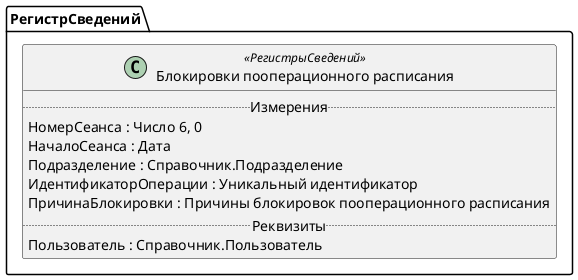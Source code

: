 ﻿@startuml БлокировкиПооперационногоРасписания
'!include templates.wsd
'..\include templates.wsd
class РегистрСведений.БлокировкиПооперационногоРасписания as "Блокировки пооперационного расписания" <<РегистрыСведений>>
{
..Измерения..
НомерСеанса : Число 6, 0
НачалоСеанса : Дата
Подразделение : Справочник.Подразделение
ИдентификаторОперации : Уникальный идентификатор
ПричинаБлокировки : Причины блокировок пооперационного расписания
..Реквизиты..
Пользователь : Справочник.Пользователь
}
@enduml
